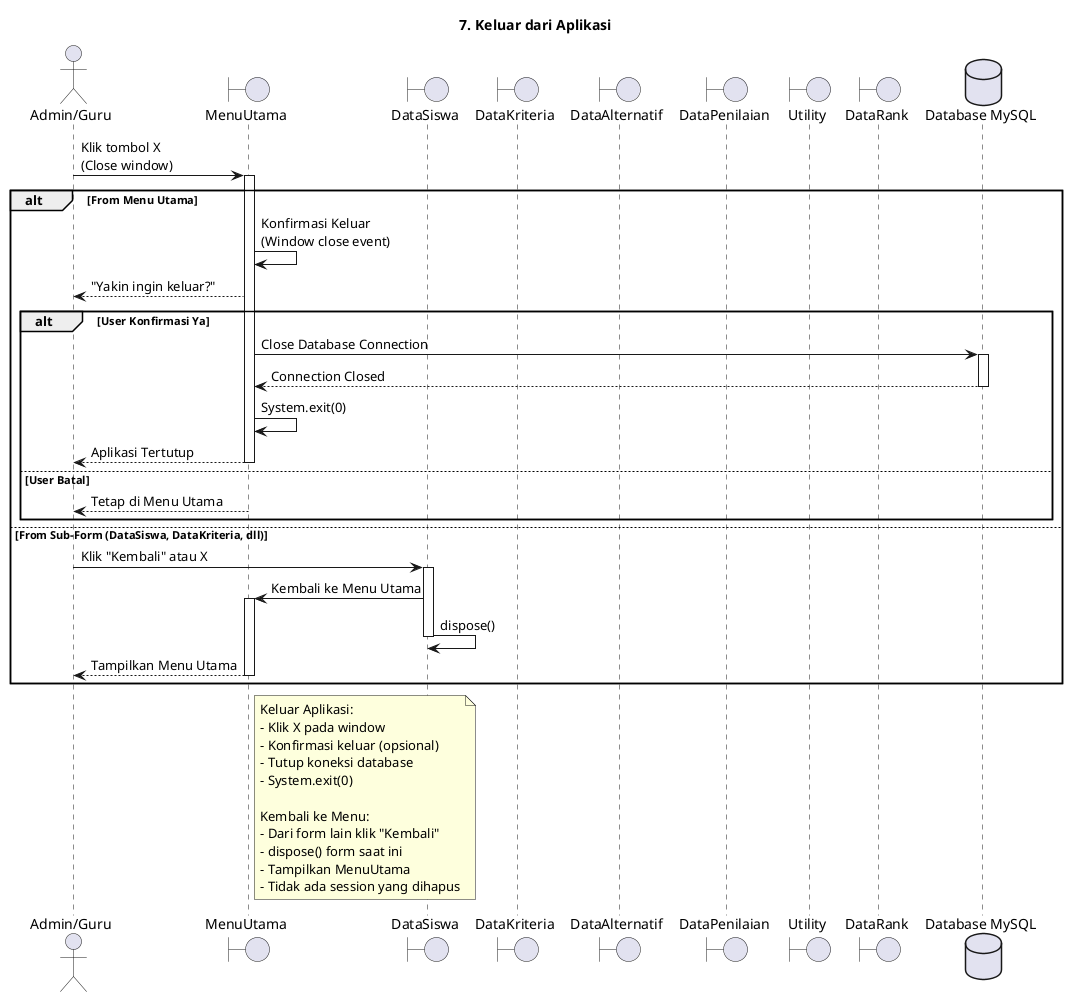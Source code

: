 @startuml Sequence_7_Exit_Application

title 7. Keluar dari Aplikasi

actor "Admin/Guru" as User
boundary "MenuUtama" as Menu
boundary "DataSiswa" as SiswaUI
boundary "DataKriteria" as KriteriaUI
boundary "DataAlternatif" as AlternatifUI
boundary "DataPenilaian" as PenilaianUI
boundary "Utility" as UtilityUI
boundary "DataRank" as RankUI
database "Database MySQL" as DB

User -> Menu: Klik tombol X\n(Close window)
activate Menu

alt From Menu Utama
    Menu -> Menu: Konfirmasi Keluar\n(Window close event)
    Menu --> User: "Yakin ingin keluar?"
    
    alt User Konfirmasi Ya
        Menu -> DB: Close Database Connection
        activate DB
        DB --> Menu: Connection Closed
        deactivate DB
        
        Menu -> Menu: System.exit(0)
        Menu --> User: Aplikasi Tertutup
        deactivate Menu
    else User Batal
        Menu --> User: Tetap di Menu Utama
        deactivate Menu
    end
    
else From Sub-Form (DataSiswa, DataKriteria, dll)
    User -> SiswaUI: Klik "Kembali" atau X
    activate SiswaUI
    SiswaUI -> Menu: Kembali ke Menu Utama
    activate Menu
    SiswaUI -> SiswaUI: dispose()
    deactivate SiswaUI
    Menu --> User: Tampilkan Menu Utama
    deactivate Menu
end

note right of Menu
Keluar Aplikasi:
- Klik X pada window
- Konfirmasi keluar (opsional)
- Tutup koneksi database
- System.exit(0)

Kembali ke Menu:
- Dari form lain klik "Kembali"
- dispose() form saat ini
- Tampilkan MenuUtama
- Tidak ada session yang dihapus
end note

@enduml
